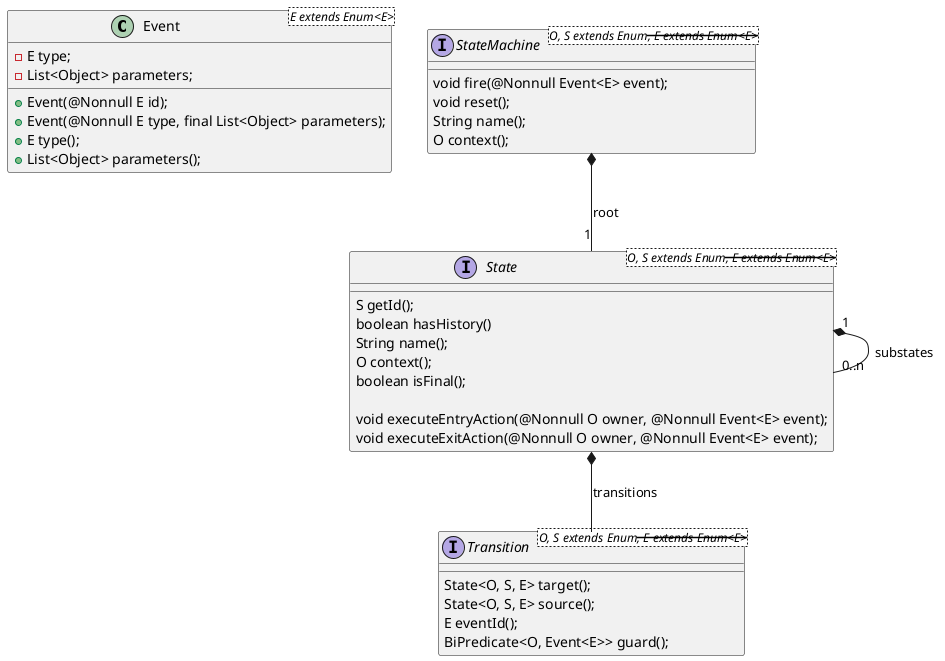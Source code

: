 @startuml

class Event<E extends Enum<E>> {
    - E type;
    - List<Object> parameters;
    + Event(@Nonnull E id);
    + Event(@Nonnull E type, final List<Object> parameters);
    + E type();
    + List<Object> parameters();
}

interface State<O, S extends Enum<S>, E extends Enum<E>> {
    S getId();
    boolean hasHistory()
    String name();
    O context();
    boolean isFinal();

    void executeEntryAction(@Nonnull O owner, @Nonnull Event<E> event);
    void executeExitAction(@Nonnull O owner, @Nonnull Event<E> event);
}

interface Transition<O, S extends Enum<S>, E extends Enum<E>> {
    State<O, S, E> target();
    State<O, S, E> source();
    E eventId();
    BiPredicate<O, Event<E>> guard();
}

interface StateMachine<O, S extends Enum<S>, E extends Enum<E>> {
    void fire(@Nonnull Event<E> event);
    void reset();
    String name();
    O context();
}

StateMachine *-- "1" State : root
State *-- Transition : transitions
State "1" *-- "0..n" State : substates



@enduml